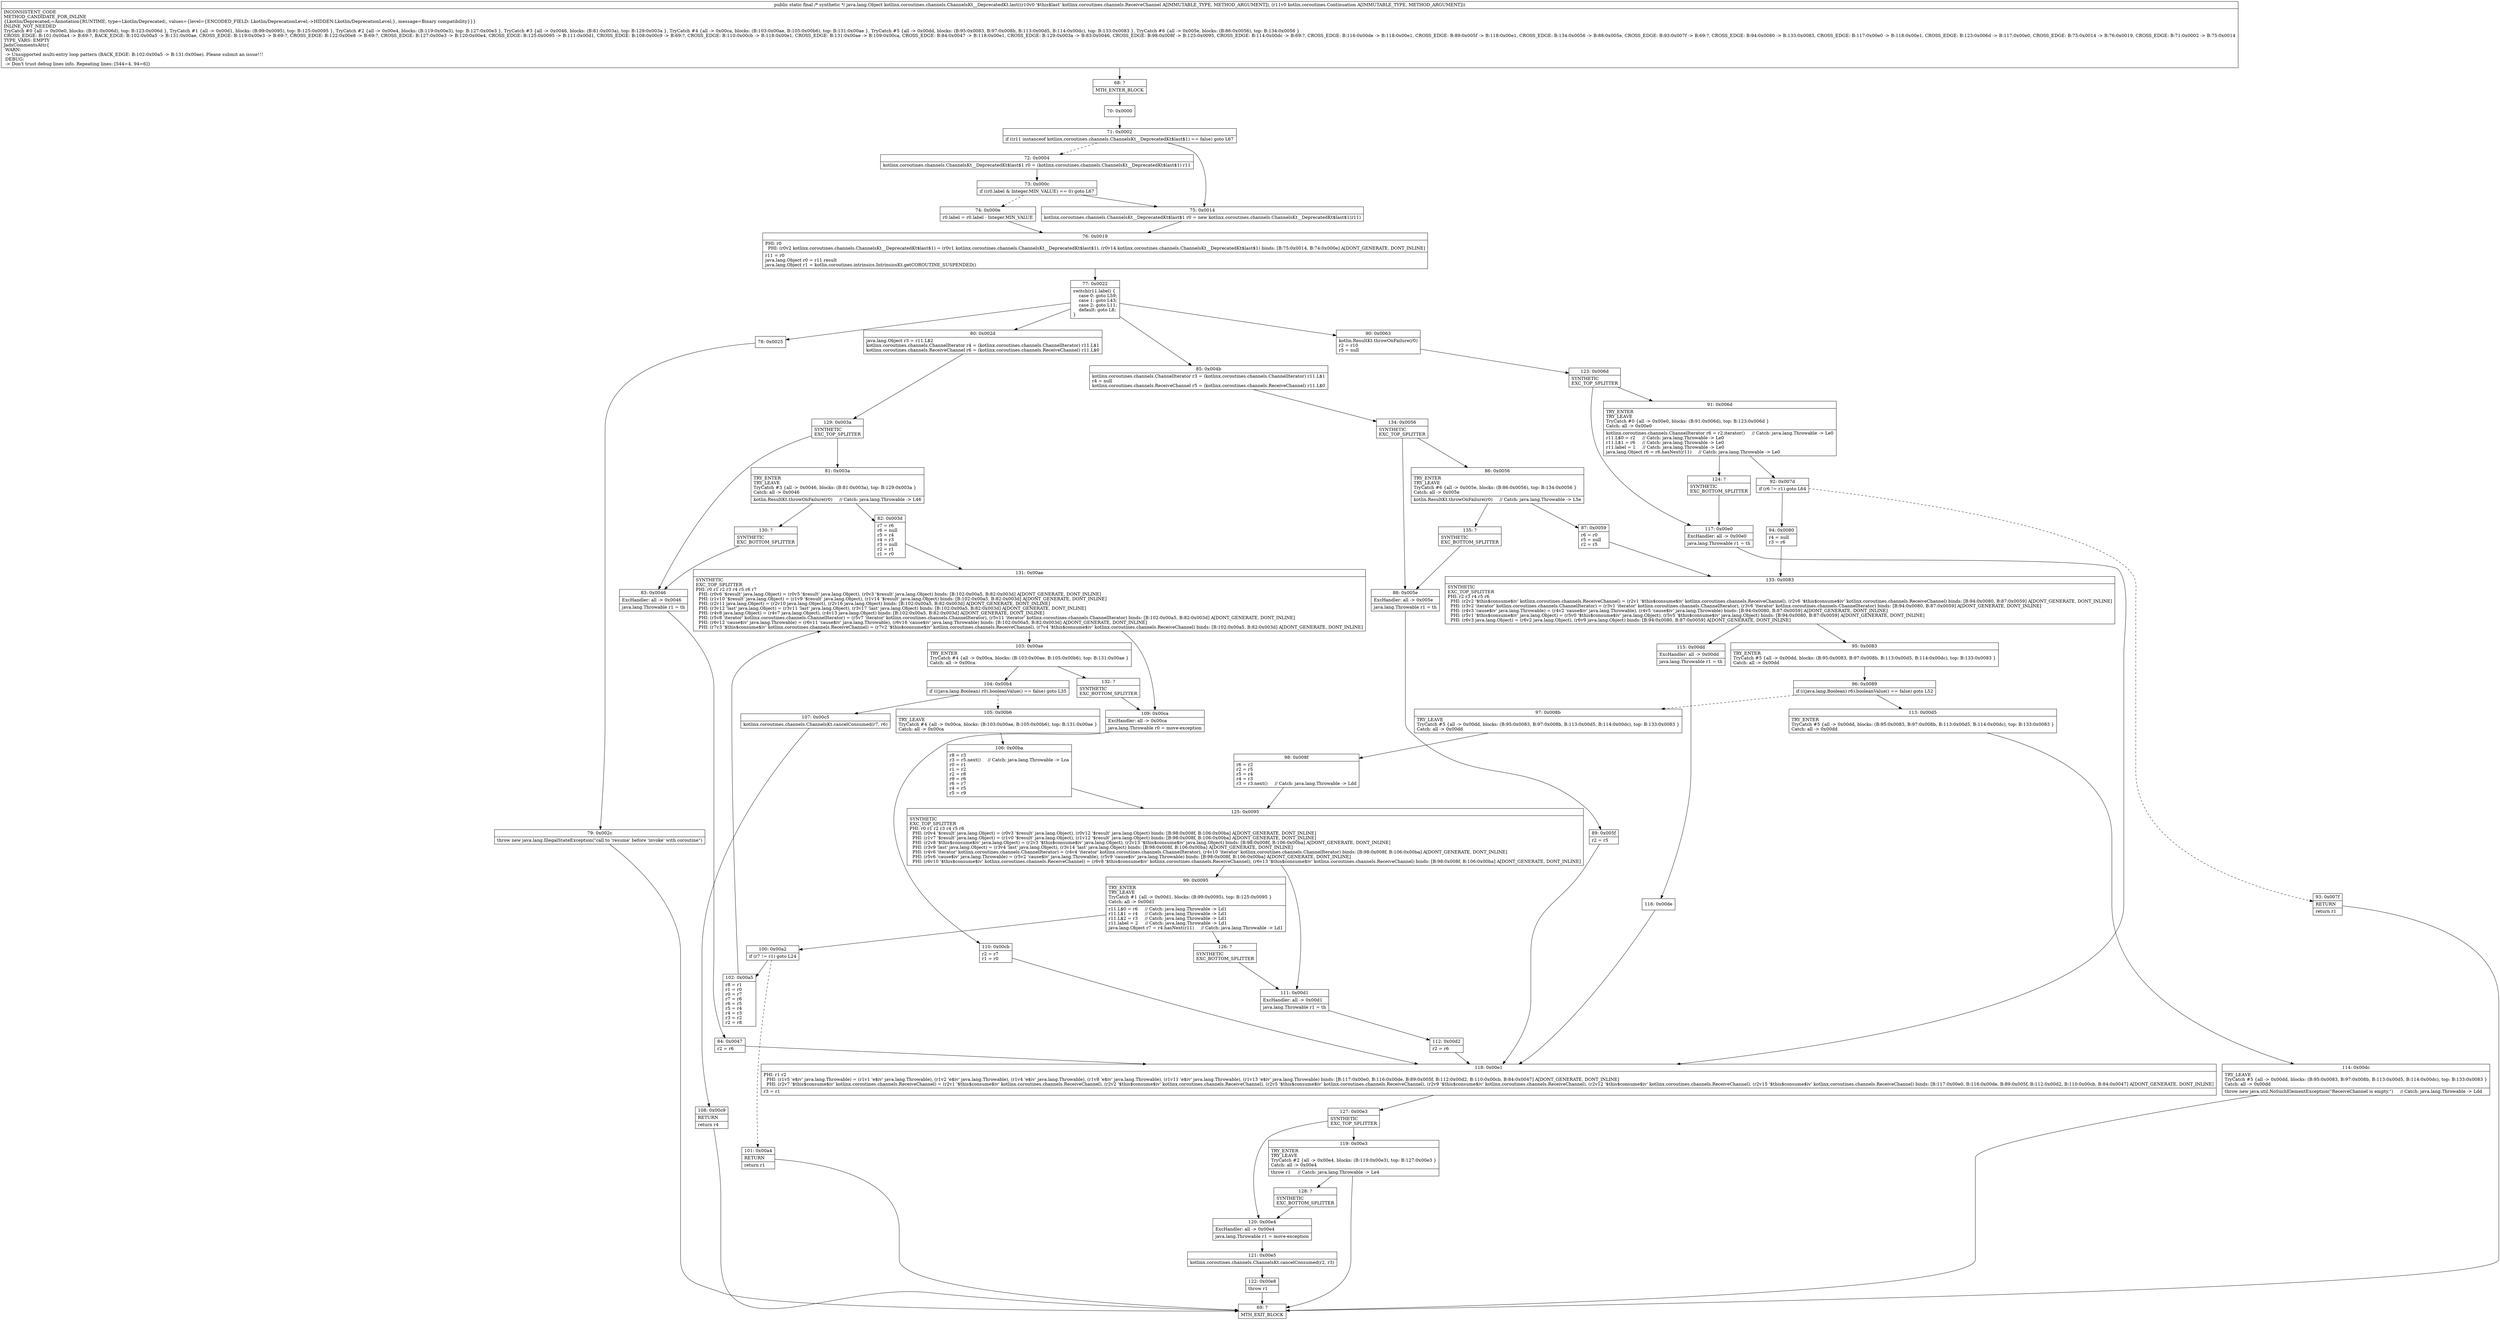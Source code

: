 digraph "CFG forkotlinx.coroutines.channels.ChannelsKt__DeprecatedKt.last(Lkotlinx\/coroutines\/channels\/ReceiveChannel;Lkotlin\/coroutines\/Continuation;)Ljava\/lang\/Object;" {
Node_68 [shape=record,label="{68\:\ ?|MTH_ENTER_BLOCK\l}"];
Node_70 [shape=record,label="{70\:\ 0x0000}"];
Node_71 [shape=record,label="{71\:\ 0x0002|if ((r11 instanceof kotlinx.coroutines.channels.ChannelsKt__DeprecatedKt$last$1) == false) goto L67\l}"];
Node_72 [shape=record,label="{72\:\ 0x0004|kotlinx.coroutines.channels.ChannelsKt__DeprecatedKt$last$1 r0 = (kotlinx.coroutines.channels.ChannelsKt__DeprecatedKt$last$1) r11\l}"];
Node_73 [shape=record,label="{73\:\ 0x000c|if ((r0.label & Integer.MIN_VALUE) == 0) goto L67\l}"];
Node_74 [shape=record,label="{74\:\ 0x000e|r0.label = r0.label \- Integer.MIN_VALUE\l}"];
Node_76 [shape=record,label="{76\:\ 0x0019|PHI: r0 \l  PHI: (r0v2 kotlinx.coroutines.channels.ChannelsKt__DeprecatedKt$last$1) = (r0v1 kotlinx.coroutines.channels.ChannelsKt__DeprecatedKt$last$1), (r0v14 kotlinx.coroutines.channels.ChannelsKt__DeprecatedKt$last$1) binds: [B:75:0x0014, B:74:0x000e] A[DONT_GENERATE, DONT_INLINE]\l|r11 = r0\ljava.lang.Object r0 = r11.result\ljava.lang.Object r1 = kotlin.coroutines.intrinsics.IntrinsicsKt.getCOROUTINE_SUSPENDED()\l}"];
Node_77 [shape=record,label="{77\:\ 0x0022|switch(r11.label) \{\l    case 0: goto L59;\l    case 1: goto L43;\l    case 2: goto L11;\l    default: goto L8;\l\}\l}"];
Node_78 [shape=record,label="{78\:\ 0x0025}"];
Node_79 [shape=record,label="{79\:\ 0x002c|throw new java.lang.IllegalStateException(\"call to 'resume' before 'invoke' with coroutine\")\l}"];
Node_69 [shape=record,label="{69\:\ ?|MTH_EXIT_BLOCK\l}"];
Node_80 [shape=record,label="{80\:\ 0x002d|java.lang.Object r3 = r11.L$2\lkotlinx.coroutines.channels.ChannelIterator r4 = (kotlinx.coroutines.channels.ChannelIterator) r11.L$1\lkotlinx.coroutines.channels.ReceiveChannel r6 = (kotlinx.coroutines.channels.ReceiveChannel) r11.L$0\l}"];
Node_129 [shape=record,label="{129\:\ 0x003a|SYNTHETIC\lEXC_TOP_SPLITTER\l}"];
Node_81 [shape=record,label="{81\:\ 0x003a|TRY_ENTER\lTRY_LEAVE\lTryCatch #3 \{all \-\> 0x0046, blocks: (B:81:0x003a), top: B:129:0x003a \}\lCatch: all \-\> 0x0046\l|kotlin.ResultKt.throwOnFailure(r0)     \/\/ Catch: java.lang.Throwable \-\> L46\l}"];
Node_82 [shape=record,label="{82\:\ 0x003d|r7 = r6\lr6 = null\lr5 = r4\lr4 = r3\lr3 = null\lr2 = r1\lr1 = r0\l}"];
Node_131 [shape=record,label="{131\:\ 0x00ae|SYNTHETIC\lEXC_TOP_SPLITTER\lPHI: r0 r1 r2 r3 r4 r5 r6 r7 \l  PHI: (r0v6 '$result' java.lang.Object) = (r0v5 '$result' java.lang.Object), (r0v3 '$result' java.lang.Object) binds: [B:102:0x00a5, B:82:0x003d] A[DONT_GENERATE, DONT_INLINE]\l  PHI: (r1v10 '$result' java.lang.Object) = (r1v9 '$result' java.lang.Object), (r1v14 '$result' java.lang.Object) binds: [B:102:0x00a5, B:82:0x003d] A[DONT_GENERATE, DONT_INLINE]\l  PHI: (r2v11 java.lang.Object) = (r2v10 java.lang.Object), (r2v16 java.lang.Object) binds: [B:102:0x00a5, B:82:0x003d] A[DONT_GENERATE, DONT_INLINE]\l  PHI: (r3v12 'last' java.lang.Object) = (r3v11 'last' java.lang.Object), (r3v17 'last' java.lang.Object) binds: [B:102:0x00a5, B:82:0x003d] A[DONT_GENERATE, DONT_INLINE]\l  PHI: (r4v8 java.lang.Object) = (r4v7 java.lang.Object), (r4v13 java.lang.Object) binds: [B:102:0x00a5, B:82:0x003d] A[DONT_GENERATE, DONT_INLINE]\l  PHI: (r5v8 'iterator' kotlinx.coroutines.channels.ChannelIterator) = (r5v7 'iterator' kotlinx.coroutines.channels.ChannelIterator), (r5v11 'iterator' kotlinx.coroutines.channels.ChannelIterator) binds: [B:102:0x00a5, B:82:0x003d] A[DONT_GENERATE, DONT_INLINE]\l  PHI: (r6v12 'cause$iv' java.lang.Throwable) = (r6v11 'cause$iv' java.lang.Throwable), (r6v16 'cause$iv' java.lang.Throwable) binds: [B:102:0x00a5, B:82:0x003d] A[DONT_GENERATE, DONT_INLINE]\l  PHI: (r7v3 '$this$consume$iv' kotlinx.coroutines.channels.ReceiveChannel) = (r7v2 '$this$consume$iv' kotlinx.coroutines.channels.ReceiveChannel), (r7v4 '$this$consume$iv' kotlinx.coroutines.channels.ReceiveChannel) binds: [B:102:0x00a5, B:82:0x003d] A[DONT_GENERATE, DONT_INLINE]\l}"];
Node_103 [shape=record,label="{103\:\ 0x00ae|TRY_ENTER\lTryCatch #4 \{all \-\> 0x00ca, blocks: (B:103:0x00ae, B:105:0x00b6), top: B:131:0x00ae \}\lCatch: all \-\> 0x00ca\l}"];
Node_104 [shape=record,label="{104\:\ 0x00b4|if (((java.lang.Boolean) r0).booleanValue() == false) goto L35\l}"];
Node_105 [shape=record,label="{105\:\ 0x00b6|TRY_LEAVE\lTryCatch #4 \{all \-\> 0x00ca, blocks: (B:103:0x00ae, B:105:0x00b6), top: B:131:0x00ae \}\lCatch: all \-\> 0x00ca\l}"];
Node_106 [shape=record,label="{106\:\ 0x00ba|r8 = r3\lr3 = r5.next()     \/\/ Catch: java.lang.Throwable \-\> Lca\lr0 = r1\lr1 = r2\lr2 = r8\lr9 = r6\lr6 = r7\lr4 = r5\lr5 = r9\l}"];
Node_125 [shape=record,label="{125\:\ 0x0095|SYNTHETIC\lEXC_TOP_SPLITTER\lPHI: r0 r1 r2 r3 r4 r5 r6 \l  PHI: (r0v4 '$result' java.lang.Object) = (r0v3 '$result' java.lang.Object), (r0v12 '$result' java.lang.Object) binds: [B:98:0x008f, B:106:0x00ba] A[DONT_GENERATE, DONT_INLINE]\l  PHI: (r1v7 '$result' java.lang.Object) = (r1v0 '$result' java.lang.Object), (r1v12 '$result' java.lang.Object) binds: [B:98:0x008f, B:106:0x00ba] A[DONT_GENERATE, DONT_INLINE]\l  PHI: (r2v8 '$this$consume$iv' java.lang.Object) = (r2v3 '$this$consume$iv' java.lang.Object), (r2v13 '$this$consume$iv' java.lang.Object) binds: [B:98:0x008f, B:106:0x00ba] A[DONT_GENERATE, DONT_INLINE]\l  PHI: (r3v9 'last' java.lang.Object) = (r3v4 'last' java.lang.Object), (r3v14 'last' java.lang.Object) binds: [B:98:0x008f, B:106:0x00ba] A[DONT_GENERATE, DONT_INLINE]\l  PHI: (r4v6 'iterator' kotlinx.coroutines.channels.ChannelIterator) = (r4v4 'iterator' kotlinx.coroutines.channels.ChannelIterator), (r4v10 'iterator' kotlinx.coroutines.channels.ChannelIterator) binds: [B:98:0x008f, B:106:0x00ba] A[DONT_GENERATE, DONT_INLINE]\l  PHI: (r5v6 'cause$iv' java.lang.Throwable) = (r5v2 'cause$iv' java.lang.Throwable), (r5v9 'cause$iv' java.lang.Throwable) binds: [B:98:0x008f, B:106:0x00ba] A[DONT_GENERATE, DONT_INLINE]\l  PHI: (r6v10 '$this$consume$iv' kotlinx.coroutines.channels.ReceiveChannel) = (r6v8 '$this$consume$iv' kotlinx.coroutines.channels.ReceiveChannel), (r6v13 '$this$consume$iv' kotlinx.coroutines.channels.ReceiveChannel) binds: [B:98:0x008f, B:106:0x00ba] A[DONT_GENERATE, DONT_INLINE]\l}"];
Node_99 [shape=record,label="{99\:\ 0x0095|TRY_ENTER\lTRY_LEAVE\lTryCatch #1 \{all \-\> 0x00d1, blocks: (B:99:0x0095), top: B:125:0x0095 \}\lCatch: all \-\> 0x00d1\l|r11.L$0 = r6     \/\/ Catch: java.lang.Throwable \-\> Ld1\lr11.L$1 = r4     \/\/ Catch: java.lang.Throwable \-\> Ld1\lr11.L$2 = r3     \/\/ Catch: java.lang.Throwable \-\> Ld1\lr11.label = 2     \/\/ Catch: java.lang.Throwable \-\> Ld1\ljava.lang.Object r7 = r4.hasNext(r11)     \/\/ Catch: java.lang.Throwable \-\> Ld1\l}"];
Node_100 [shape=record,label="{100\:\ 0x00a2|if (r7 != r1) goto L24\l}"];
Node_101 [shape=record,label="{101\:\ 0x00a4|RETURN\l|return r1\l}"];
Node_102 [shape=record,label="{102\:\ 0x00a5|r8 = r1\lr1 = r0\lr0 = r7\lr7 = r6\lr6 = r5\lr5 = r4\lr4 = r3\lr3 = r2\lr2 = r8\l}"];
Node_126 [shape=record,label="{126\:\ ?|SYNTHETIC\lEXC_BOTTOM_SPLITTER\l}"];
Node_111 [shape=record,label="{111\:\ 0x00d1|ExcHandler: all \-\> 0x00d1\l|java.lang.Throwable r1 = th\l}"];
Node_112 [shape=record,label="{112\:\ 0x00d2|r2 = r6\l}"];
Node_118 [shape=record,label="{118\:\ 0x00e1|PHI: r1 r2 \l  PHI: (r1v5 'e$iv' java.lang.Throwable) = (r1v1 'e$iv' java.lang.Throwable), (r1v2 'e$iv' java.lang.Throwable), (r1v4 'e$iv' java.lang.Throwable), (r1v8 'e$iv' java.lang.Throwable), (r1v11 'e$iv' java.lang.Throwable), (r1v13 'e$iv' java.lang.Throwable) binds: [B:117:0x00e0, B:116:0x00de, B:89:0x005f, B:112:0x00d2, B:110:0x00cb, B:84:0x0047] A[DONT_GENERATE, DONT_INLINE]\l  PHI: (r2v7 '$this$consume$iv' kotlinx.coroutines.channels.ReceiveChannel) = (r2v1 '$this$consume$iv' kotlinx.coroutines.channels.ReceiveChannel), (r2v2 '$this$consume$iv' kotlinx.coroutines.channels.ReceiveChannel), (r2v5 '$this$consume$iv' kotlinx.coroutines.channels.ReceiveChannel), (r2v9 '$this$consume$iv' kotlinx.coroutines.channels.ReceiveChannel), (r2v12 '$this$consume$iv' kotlinx.coroutines.channels.ReceiveChannel), (r2v15 '$this$consume$iv' kotlinx.coroutines.channels.ReceiveChannel) binds: [B:117:0x00e0, B:116:0x00de, B:89:0x005f, B:112:0x00d2, B:110:0x00cb, B:84:0x0047] A[DONT_GENERATE, DONT_INLINE]\l|r3 = r1\l}"];
Node_127 [shape=record,label="{127\:\ 0x00e3|SYNTHETIC\lEXC_TOP_SPLITTER\l}"];
Node_119 [shape=record,label="{119\:\ 0x00e3|TRY_ENTER\lTRY_LEAVE\lTryCatch #2 \{all \-\> 0x00e4, blocks: (B:119:0x00e3), top: B:127:0x00e3 \}\lCatch: all \-\> 0x00e4\l|throw r1     \/\/ Catch: java.lang.Throwable \-\> Le4\l}"];
Node_128 [shape=record,label="{128\:\ ?|SYNTHETIC\lEXC_BOTTOM_SPLITTER\l}"];
Node_120 [shape=record,label="{120\:\ 0x00e4|ExcHandler: all \-\> 0x00e4\l|java.lang.Throwable r1 = move\-exception\l}"];
Node_121 [shape=record,label="{121\:\ 0x00e5|kotlinx.coroutines.channels.ChannelsKt.cancelConsumed(r2, r3)\l}"];
Node_122 [shape=record,label="{122\:\ 0x00e8|throw r1\l}"];
Node_107 [shape=record,label="{107\:\ 0x00c5|kotlinx.coroutines.channels.ChannelsKt.cancelConsumed(r7, r6)\l}"];
Node_108 [shape=record,label="{108\:\ 0x00c9|RETURN\l|return r4\l}"];
Node_132 [shape=record,label="{132\:\ ?|SYNTHETIC\lEXC_BOTTOM_SPLITTER\l}"];
Node_109 [shape=record,label="{109\:\ 0x00ca|ExcHandler: all \-\> 0x00ca\l|java.lang.Throwable r0 = move\-exception\l}"];
Node_110 [shape=record,label="{110\:\ 0x00cb|r2 = r7\lr1 = r0\l}"];
Node_130 [shape=record,label="{130\:\ ?|SYNTHETIC\lEXC_BOTTOM_SPLITTER\l}"];
Node_83 [shape=record,label="{83\:\ 0x0046|ExcHandler: all \-\> 0x0046\l|java.lang.Throwable r1 = th\l}"];
Node_84 [shape=record,label="{84\:\ 0x0047|r2 = r6\l}"];
Node_85 [shape=record,label="{85\:\ 0x004b|kotlinx.coroutines.channels.ChannelIterator r3 = (kotlinx.coroutines.channels.ChannelIterator) r11.L$1\lr4 = null\lkotlinx.coroutines.channels.ReceiveChannel r5 = (kotlinx.coroutines.channels.ReceiveChannel) r11.L$0\l}"];
Node_134 [shape=record,label="{134\:\ 0x0056|SYNTHETIC\lEXC_TOP_SPLITTER\l}"];
Node_86 [shape=record,label="{86\:\ 0x0056|TRY_ENTER\lTRY_LEAVE\lTryCatch #6 \{all \-\> 0x005e, blocks: (B:86:0x0056), top: B:134:0x0056 \}\lCatch: all \-\> 0x005e\l|kotlin.ResultKt.throwOnFailure(r0)     \/\/ Catch: java.lang.Throwable \-\> L5e\l}"];
Node_87 [shape=record,label="{87\:\ 0x0059|r6 = r0\lr5 = null\lr2 = r5\l}"];
Node_133 [shape=record,label="{133\:\ 0x0083|SYNTHETIC\lEXC_TOP_SPLITTER\lPHI: r2 r3 r4 r5 r6 \l  PHI: (r2v2 '$this$consume$iv' kotlinx.coroutines.channels.ReceiveChannel) = (r2v1 '$this$consume$iv' kotlinx.coroutines.channels.ReceiveChannel), (r2v6 '$this$consume$iv' kotlinx.coroutines.channels.ReceiveChannel) binds: [B:94:0x0080, B:87:0x0059] A[DONT_GENERATE, DONT_INLINE]\l  PHI: (r3v2 'iterator' kotlinx.coroutines.channels.ChannelIterator) = (r3v1 'iterator' kotlinx.coroutines.channels.ChannelIterator), (r3v6 'iterator' kotlinx.coroutines.channels.ChannelIterator) binds: [B:94:0x0080, B:87:0x0059] A[DONT_GENERATE, DONT_INLINE]\l  PHI: (r4v3 'cause$iv' java.lang.Throwable) = (r4v2 'cause$iv' java.lang.Throwable), (r4v5 'cause$iv' java.lang.Throwable) binds: [B:94:0x0080, B:87:0x0059] A[DONT_GENERATE, DONT_INLINE]\l  PHI: (r5v1 '$this$consume$iv' java.lang.Object) = (r5v0 '$this$consume$iv' java.lang.Object), (r5v5 '$this$consume$iv' java.lang.Object) binds: [B:94:0x0080, B:87:0x0059] A[DONT_GENERATE, DONT_INLINE]\l  PHI: (r6v3 java.lang.Object) = (r6v2 java.lang.Object), (r6v9 java.lang.Object) binds: [B:94:0x0080, B:87:0x0059] A[DONT_GENERATE, DONT_INLINE]\l}"];
Node_95 [shape=record,label="{95\:\ 0x0083|TRY_ENTER\lTryCatch #5 \{all \-\> 0x00dd, blocks: (B:95:0x0083, B:97:0x008b, B:113:0x00d5, B:114:0x00dc), top: B:133:0x0083 \}\lCatch: all \-\> 0x00dd\l}"];
Node_96 [shape=record,label="{96\:\ 0x0089|if (((java.lang.Boolean) r6).booleanValue() == false) goto L52\l}"];
Node_97 [shape=record,label="{97\:\ 0x008b|TRY_LEAVE\lTryCatch #5 \{all \-\> 0x00dd, blocks: (B:95:0x0083, B:97:0x008b, B:113:0x00d5, B:114:0x00dc), top: B:133:0x0083 \}\lCatch: all \-\> 0x00dd\l}"];
Node_98 [shape=record,label="{98\:\ 0x008f|r6 = r2\lr2 = r5\lr5 = r4\lr4 = r3\lr3 = r3.next()     \/\/ Catch: java.lang.Throwable \-\> Ldd\l}"];
Node_113 [shape=record,label="{113\:\ 0x00d5|TRY_ENTER\lTryCatch #5 \{all \-\> 0x00dd, blocks: (B:95:0x0083, B:97:0x008b, B:113:0x00d5, B:114:0x00dc), top: B:133:0x0083 \}\lCatch: all \-\> 0x00dd\l}"];
Node_114 [shape=record,label="{114\:\ 0x00dc|TRY_LEAVE\lTryCatch #5 \{all \-\> 0x00dd, blocks: (B:95:0x0083, B:97:0x008b, B:113:0x00d5, B:114:0x00dc), top: B:133:0x0083 \}\lCatch: all \-\> 0x00dd\l|throw new java.util.NoSuchElementException(\"ReceiveChannel is empty.\")     \/\/ Catch: java.lang.Throwable \-\> Ldd\l}"];
Node_115 [shape=record,label="{115\:\ 0x00dd|ExcHandler: all \-\> 0x00dd\l|java.lang.Throwable r1 = th\l}"];
Node_116 [shape=record,label="{116\:\ 0x00de}"];
Node_135 [shape=record,label="{135\:\ ?|SYNTHETIC\lEXC_BOTTOM_SPLITTER\l}"];
Node_88 [shape=record,label="{88\:\ 0x005e|ExcHandler: all \-\> 0x005e\l|java.lang.Throwable r1 = th\l}"];
Node_89 [shape=record,label="{89\:\ 0x005f|r2 = r5\l}"];
Node_90 [shape=record,label="{90\:\ 0x0063|kotlin.ResultKt.throwOnFailure(r0)\lr2 = r10\lr5 = null\l}"];
Node_123 [shape=record,label="{123\:\ 0x006d|SYNTHETIC\lEXC_TOP_SPLITTER\l}"];
Node_91 [shape=record,label="{91\:\ 0x006d|TRY_ENTER\lTRY_LEAVE\lTryCatch #0 \{all \-\> 0x00e0, blocks: (B:91:0x006d), top: B:123:0x006d \}\lCatch: all \-\> 0x00e0\l|kotlinx.coroutines.channels.ChannelIterator r6 = r2.iterator()     \/\/ Catch: java.lang.Throwable \-\> Le0\lr11.L$0 = r2     \/\/ Catch: java.lang.Throwable \-\> Le0\lr11.L$1 = r6     \/\/ Catch: java.lang.Throwable \-\> Le0\lr11.label = 1     \/\/ Catch: java.lang.Throwable \-\> Le0\ljava.lang.Object r6 = r6.hasNext(r11)     \/\/ Catch: java.lang.Throwable \-\> Le0\l}"];
Node_92 [shape=record,label="{92\:\ 0x007d|if (r6 != r1) goto L64\l}"];
Node_93 [shape=record,label="{93\:\ 0x007f|RETURN\l|return r1\l}"];
Node_94 [shape=record,label="{94\:\ 0x0080|r4 = null\lr3 = r6\l}"];
Node_124 [shape=record,label="{124\:\ ?|SYNTHETIC\lEXC_BOTTOM_SPLITTER\l}"];
Node_117 [shape=record,label="{117\:\ 0x00e0|ExcHandler: all \-\> 0x00e0\l|java.lang.Throwable r1 = th\l}"];
Node_75 [shape=record,label="{75\:\ 0x0014|kotlinx.coroutines.channels.ChannelsKt__DeprecatedKt$last$1 r0 = new kotlinx.coroutines.channels.ChannelsKt__DeprecatedKt$last$1(r11)\l}"];
MethodNode[shape=record,label="{public static final \/* synthetic *\/ java.lang.Object kotlinx.coroutines.channels.ChannelsKt__DeprecatedKt.last((r10v0 '$this$last' kotlinx.coroutines.channels.ReceiveChannel A[IMMUTABLE_TYPE, METHOD_ARGUMENT]), (r11v0 kotlin.coroutines.Continuation A[IMMUTABLE_TYPE, METHOD_ARGUMENT]))  | INCONSISTENT_CODE\lMETHOD_CANDIDATE_FOR_INLINE\l\{Lkotlin\/Deprecated;=Annotation\{RUNTIME, type=Lkotlin\/Deprecated;, values=\{level=\{ENCODED_FIELD: Lkotlin\/DeprecationLevel;\-\>HIDDEN:Lkotlin\/DeprecationLevel;\}, message=Binary compatibility\}\}\}\lINLINE_NOT_NEEDED\lTryCatch #0 \{all \-\> 0x00e0, blocks: (B:91:0x006d), top: B:123:0x006d \}, TryCatch #1 \{all \-\> 0x00d1, blocks: (B:99:0x0095), top: B:125:0x0095 \}, TryCatch #2 \{all \-\> 0x00e4, blocks: (B:119:0x00e3), top: B:127:0x00e3 \}, TryCatch #3 \{all \-\> 0x0046, blocks: (B:81:0x003a), top: B:129:0x003a \}, TryCatch #4 \{all \-\> 0x00ca, blocks: (B:103:0x00ae, B:105:0x00b6), top: B:131:0x00ae \}, TryCatch #5 \{all \-\> 0x00dd, blocks: (B:95:0x0083, B:97:0x008b, B:113:0x00d5, B:114:0x00dc), top: B:133:0x0083 \}, TryCatch #6 \{all \-\> 0x005e, blocks: (B:86:0x0056), top: B:134:0x0056 \}\lCROSS_EDGE: B:101:0x00a4 \-\> B:69:?, BACK_EDGE: B:102:0x00a5 \-\> B:131:0x00ae, CROSS_EDGE: B:119:0x00e3 \-\> B:69:?, CROSS_EDGE: B:122:0x00e8 \-\> B:69:?, CROSS_EDGE: B:127:0x00e3 \-\> B:120:0x00e4, CROSS_EDGE: B:125:0x0095 \-\> B:111:0x00d1, CROSS_EDGE: B:108:0x00c9 \-\> B:69:?, CROSS_EDGE: B:110:0x00cb \-\> B:118:0x00e1, CROSS_EDGE: B:131:0x00ae \-\> B:109:0x00ca, CROSS_EDGE: B:84:0x0047 \-\> B:118:0x00e1, CROSS_EDGE: B:129:0x003a \-\> B:83:0x0046, CROSS_EDGE: B:98:0x008f \-\> B:125:0x0095, CROSS_EDGE: B:114:0x00dc \-\> B:69:?, CROSS_EDGE: B:116:0x00de \-\> B:118:0x00e1, CROSS_EDGE: B:89:0x005f \-\> B:118:0x00e1, CROSS_EDGE: B:134:0x0056 \-\> B:88:0x005e, CROSS_EDGE: B:93:0x007f \-\> B:69:?, CROSS_EDGE: B:94:0x0080 \-\> B:133:0x0083, CROSS_EDGE: B:117:0x00e0 \-\> B:118:0x00e1, CROSS_EDGE: B:123:0x006d \-\> B:117:0x00e0, CROSS_EDGE: B:75:0x0014 \-\> B:76:0x0019, CROSS_EDGE: B:71:0x0002 \-\> B:75:0x0014\lTYPE_VARS: EMPTY\lJadxCommentsAttr\{\l WARN: \l \-\> Unsupported multi\-entry loop pattern (BACK_EDGE: B:102:0x00a5 \-\> B:131:0x00ae). Please submit an issue!!!\l DEBUG: \l \-\> Don't trust debug lines info. Repeating lines: [544=4, 94=6]\}\l}"];
MethodNode -> Node_68;Node_68 -> Node_70;
Node_70 -> Node_71;
Node_71 -> Node_72[style=dashed];
Node_71 -> Node_75;
Node_72 -> Node_73;
Node_73 -> Node_74[style=dashed];
Node_73 -> Node_75;
Node_74 -> Node_76;
Node_76 -> Node_77;
Node_77 -> Node_78;
Node_77 -> Node_80;
Node_77 -> Node_85;
Node_77 -> Node_90;
Node_78 -> Node_79;
Node_79 -> Node_69;
Node_80 -> Node_129;
Node_129 -> Node_81;
Node_129 -> Node_83;
Node_81 -> Node_82;
Node_81 -> Node_130;
Node_82 -> Node_131;
Node_131 -> Node_103;
Node_131 -> Node_109;
Node_103 -> Node_104;
Node_103 -> Node_132;
Node_104 -> Node_105[style=dashed];
Node_104 -> Node_107;
Node_105 -> Node_106;
Node_106 -> Node_125;
Node_125 -> Node_99;
Node_125 -> Node_111;
Node_99 -> Node_100;
Node_99 -> Node_126;
Node_100 -> Node_101[style=dashed];
Node_100 -> Node_102;
Node_101 -> Node_69;
Node_102 -> Node_131;
Node_126 -> Node_111;
Node_111 -> Node_112;
Node_112 -> Node_118;
Node_118 -> Node_127;
Node_127 -> Node_119;
Node_127 -> Node_120;
Node_119 -> Node_69;
Node_119 -> Node_128;
Node_128 -> Node_120;
Node_120 -> Node_121;
Node_121 -> Node_122;
Node_122 -> Node_69;
Node_107 -> Node_108;
Node_108 -> Node_69;
Node_132 -> Node_109;
Node_109 -> Node_110;
Node_110 -> Node_118;
Node_130 -> Node_83;
Node_83 -> Node_84;
Node_84 -> Node_118;
Node_85 -> Node_134;
Node_134 -> Node_86;
Node_134 -> Node_88;
Node_86 -> Node_87;
Node_86 -> Node_135;
Node_87 -> Node_133;
Node_133 -> Node_95;
Node_133 -> Node_115;
Node_95 -> Node_96;
Node_96 -> Node_97[style=dashed];
Node_96 -> Node_113;
Node_97 -> Node_98;
Node_98 -> Node_125;
Node_113 -> Node_114;
Node_114 -> Node_69;
Node_115 -> Node_116;
Node_116 -> Node_118;
Node_135 -> Node_88;
Node_88 -> Node_89;
Node_89 -> Node_118;
Node_90 -> Node_123;
Node_123 -> Node_91;
Node_123 -> Node_117;
Node_91 -> Node_92;
Node_91 -> Node_124;
Node_92 -> Node_93[style=dashed];
Node_92 -> Node_94;
Node_93 -> Node_69;
Node_94 -> Node_133;
Node_124 -> Node_117;
Node_117 -> Node_118;
Node_75 -> Node_76;
}

